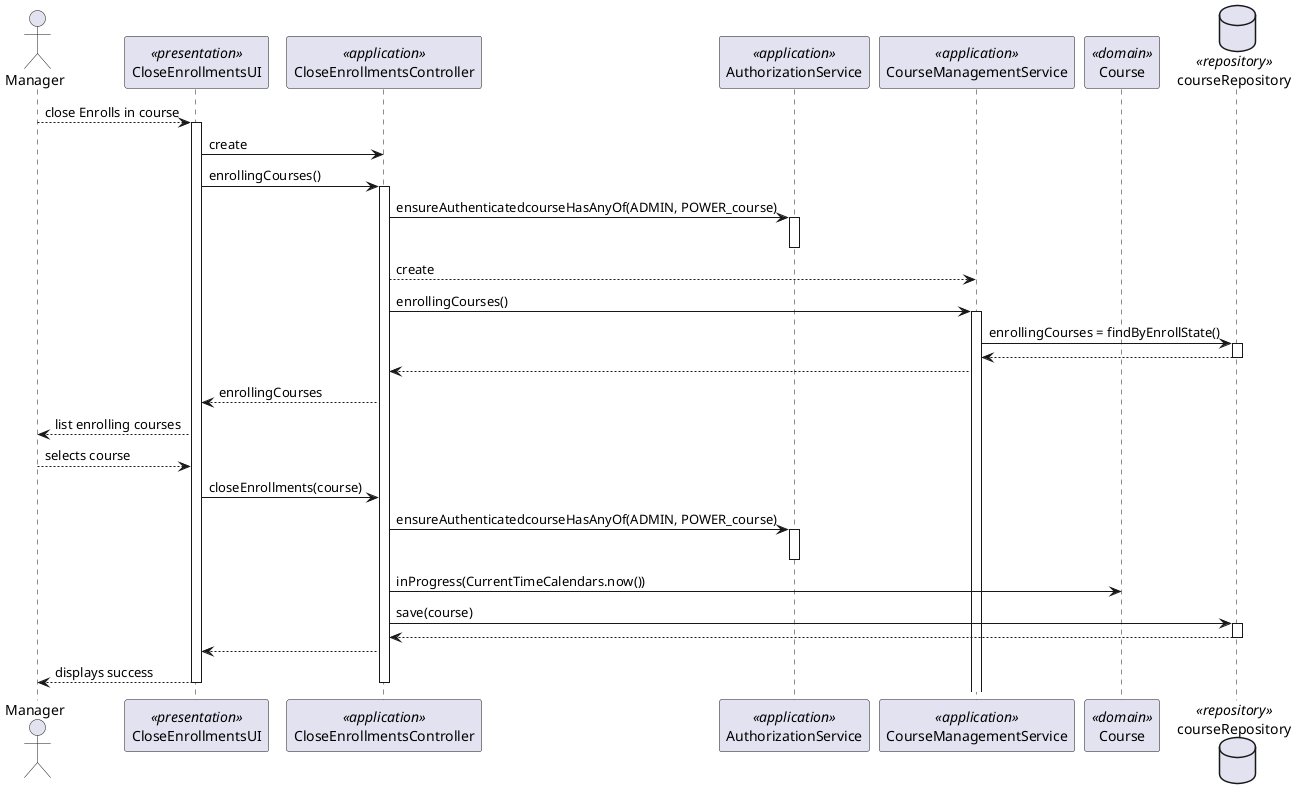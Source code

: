 @startuml
'http://plantuml.com/skinparam.html
skinparam handwritten false
skinparam packageStyle rect
skinparam defaultFontName FG Virgil
skinparam shadowing false

actor Manager as Actor
participant CloseEnrollmentsUI as UI <<presentation>>
participant CloseEnrollmentsController as Controller <<application>>
participant AuthorizationService  as authz <<application>>
participant CourseManagementService as courseSvc <<application>>

participant Course as course <<domain>>

database courseRepository as Repository <<repository>>


Actor --> UI: close Enrolls in course
activate UI
    UI -> Controller: create

    UI -> Controller: enrollingCourses()
    activate Controller

        Controller -> authz: ensureAuthenticatedcourseHasAnyOf(ADMIN, POWER_course)
        activate authz
        deactivate authz
        Controller --> courseSvc : create


Controller -> courseSvc : enrollingCourses()
 activate courseSvc

            courseSvc -> Repository: enrollingCourses = findByEnrollState()
            activate Repository

            Repository --> courseSvc
            deactivate Repository
            courseSvc --> Controller
            Controller --> UI : enrollingCourses





        UI-->Actor: list enrolling courses

        Actor --> UI : selects course
        UI -> Controller : closeEnrollments(course)
        Controller -> authz: ensureAuthenticatedcourseHasAnyOf(ADMIN, POWER_course)
                activate authz
                deactivate authz

        Controller ->  course : inProgress(CurrentTimeCalendars.now())
        Controller ->  Repository : save(course)
        activate Repository
        Repository --> Controller
        deactivate Repository

         Controller --> UI
         UI --> Actor : displays success

         deactivate Controller
deactivate UI
@enduml